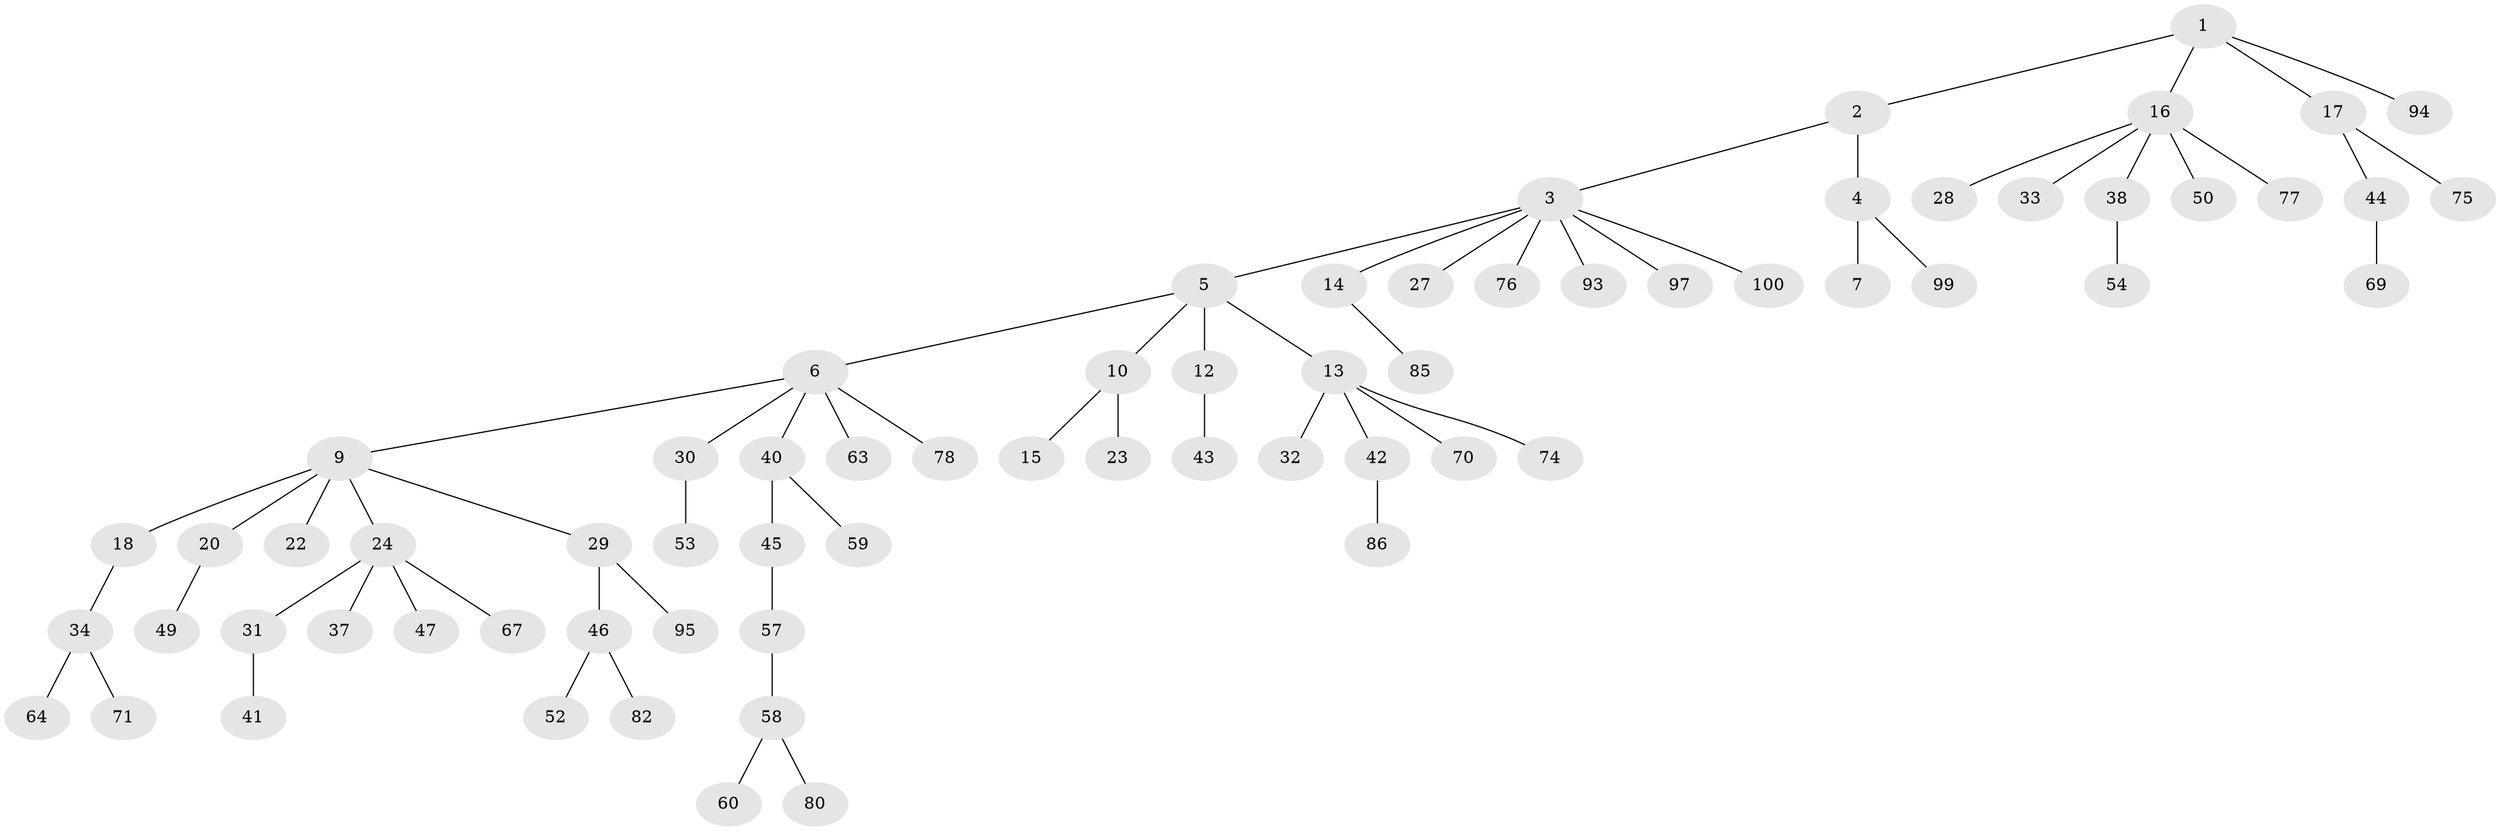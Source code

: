 // original degree distribution, {5: 0.05, 3: 0.14, 8: 0.01, 4: 0.04, 2: 0.2, 1: 0.54, 7: 0.01, 6: 0.01}
// Generated by graph-tools (version 1.1) at 2025/38/02/21/25 10:38:55]
// undirected, 68 vertices, 67 edges
graph export_dot {
graph [start="1"]
  node [color=gray90,style=filled];
  1 [super="+8"];
  2;
  3 [super="+84"];
  4 [super="+89"];
  5;
  6 [super="+21"];
  7 [super="+68"];
  9 [super="+66"];
  10 [super="+11"];
  12 [super="+73"];
  13 [super="+81"];
  14;
  15 [super="+19"];
  16 [super="+25"];
  17;
  18 [super="+35"];
  20 [super="+92"];
  22;
  23 [super="+65"];
  24 [super="+26"];
  27 [super="+48"];
  28 [super="+56"];
  29 [super="+61"];
  30 [super="+96"];
  31;
  32;
  33;
  34 [super="+36"];
  37;
  38 [super="+39"];
  40 [super="+55"];
  41 [super="+51"];
  42 [super="+79"];
  43 [super="+90"];
  44 [super="+62"];
  45;
  46;
  47;
  49;
  50;
  52;
  53;
  54;
  57 [super="+91"];
  58 [super="+72"];
  59 [super="+83"];
  60;
  63;
  64;
  67;
  69;
  70;
  71;
  74;
  75 [super="+87"];
  76;
  77 [super="+88"];
  78;
  80;
  82;
  85 [super="+98"];
  86;
  93;
  94;
  95;
  97;
  99;
  100;
  1 -- 2;
  1 -- 16;
  1 -- 17;
  1 -- 94;
  2 -- 3;
  2 -- 4;
  3 -- 5;
  3 -- 14;
  3 -- 27;
  3 -- 76;
  3 -- 93;
  3 -- 100;
  3 -- 97;
  4 -- 7;
  4 -- 99;
  5 -- 6;
  5 -- 10;
  5 -- 12;
  5 -- 13;
  6 -- 9;
  6 -- 30;
  6 -- 63;
  6 -- 40;
  6 -- 78;
  9 -- 18;
  9 -- 20;
  9 -- 22;
  9 -- 24;
  9 -- 29;
  10 -- 23;
  10 -- 15;
  12 -- 43;
  13 -- 32;
  13 -- 42;
  13 -- 70;
  13 -- 74;
  14 -- 85;
  16 -- 28;
  16 -- 33;
  16 -- 77;
  16 -- 50;
  16 -- 38;
  17 -- 44;
  17 -- 75;
  18 -- 34;
  20 -- 49;
  24 -- 31;
  24 -- 37;
  24 -- 67;
  24 -- 47;
  29 -- 46;
  29 -- 95;
  30 -- 53;
  31 -- 41;
  34 -- 64;
  34 -- 71;
  38 -- 54;
  40 -- 45;
  40 -- 59;
  42 -- 86;
  44 -- 69;
  45 -- 57;
  46 -- 52;
  46 -- 82;
  57 -- 58;
  58 -- 60;
  58 -- 80;
}
